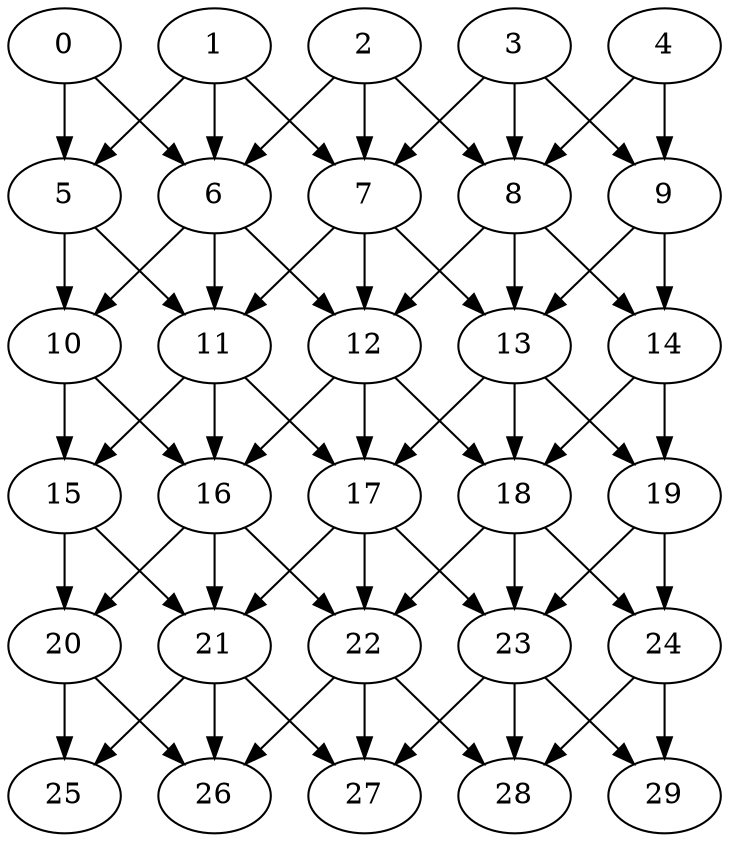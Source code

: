 digraph "outputStencil_Nodes_30_CCR_10.03_WeightType_Random" {
		0		[Weight=2,Start=0,Processor=0];
		1		[Weight=4,Start=2,Processor=0];
		2		[Weight=3,Start=6,Processor=0];
		3		[Weight=3,Start=9,Processor=0];
		4		[Weight=9,Start=12,Processor=0];
		5		[Weight=6,Start=21,Processor=0];
		6		[Weight=3,Start=27,Processor=0];
		7		[Weight=10,Start=30,Processor=0];
		8		[Weight=7,Start=40,Processor=0];
		9		[Weight=10,Start=47,Processor=0];
		10		[Weight=3,Start=69,Processor=1];
		11		[Weight=8,Start=74,Processor=1];
		12		[Weight=9,Start=57,Processor=0];
		13		[Weight=8,Start=66,Processor=0];
		14		[Weight=9,Start=74,Processor=0];
		15		[Weight=2,Start=93,Processor=1];
		16		[Weight=5,Start=83,Processor=1];
		17		[Weight=5,Start=88,Processor=1];
		18		[Weight=7,Start=83,Processor=0];
		19		[Weight=4,Start=90,Processor=0];
		20		[Weight=7,Start=95,Processor=1];
		21		[Weight=7,Start=102,Processor=1];
		22		[Weight=5,Start=112,Processor=1];
		23		[Weight=3,Start=115,Processor=0];
		24		[Weight=4,Start=118,Processor=0];
		25		[Weight=2,Start=117,Processor=1];
		26		[Weight=3,Start=119,Processor=1];
		27		[Weight=8,Start=131,Processor=1];
		28		[Weight=8,Start=130,Processor=0];
		29		[Weight=6,Start=122,Processor=0];
		0 -> 5	[Weight=17];
		0 -> 6	[Weight=13];
		1 -> 5	[Weight=22];
		1 -> 6	[Weight=17];
		1 -> 7	[Weight=17];
		2 -> 6	[Weight=34];
		2 -> 7	[Weight=13];
		2 -> 8	[Weight=30];
		3 -> 7	[Weight=39];
		3 -> 8	[Weight=43];
		3 -> 9	[Weight=9];
		4 -> 8	[Weight=22];
		4 -> 9	[Weight=43];
		5 -> 10	[Weight=39];
		5 -> 11	[Weight=9];
		6 -> 10	[Weight=39];
		6 -> 11	[Weight=17];
		6 -> 12	[Weight=26];
		7 -> 11	[Weight=34];
		7 -> 12	[Weight=26];
		7 -> 13	[Weight=43];
		8 -> 12	[Weight=39];
		8 -> 13	[Weight=22];
		8 -> 14	[Weight=26];
		9 -> 13	[Weight=39];
		9 -> 14	[Weight=34];
		10 -> 15	[Weight=13];
		10 -> 16	[Weight=43];
		11 -> 15	[Weight=30];
		11 -> 16	[Weight=39];
		11 -> 17	[Weight=43];
		12 -> 16	[Weight=17];
		12 -> 17	[Weight=22];
		12 -> 18	[Weight=30];
		13 -> 17	[Weight=9];
		13 -> 18	[Weight=9];
		13 -> 19	[Weight=13];
		14 -> 18	[Weight=30];
		14 -> 19	[Weight=9];
		15 -> 20	[Weight=34];
		15 -> 21	[Weight=17];
		16 -> 20	[Weight=43];
		16 -> 21	[Weight=22];
		16 -> 22	[Weight=13];
		17 -> 21	[Weight=39];
		17 -> 22	[Weight=39];
		17 -> 23	[Weight=22];
		18 -> 22	[Weight=22];
		18 -> 23	[Weight=43];
		18 -> 24	[Weight=30];
		19 -> 23	[Weight=13];
		19 -> 24	[Weight=13];
		20 -> 25	[Weight=34];
		20 -> 26	[Weight=34];
		21 -> 25	[Weight=39];
		21 -> 26	[Weight=34];
		21 -> 27	[Weight=39];
		22 -> 26	[Weight=22];
		22 -> 27	[Weight=13];
		22 -> 28	[Weight=13];
		23 -> 27	[Weight=13];
		23 -> 28	[Weight=30];
		23 -> 29	[Weight=26];
		24 -> 28	[Weight=9];
		24 -> 29	[Weight=30];
}
